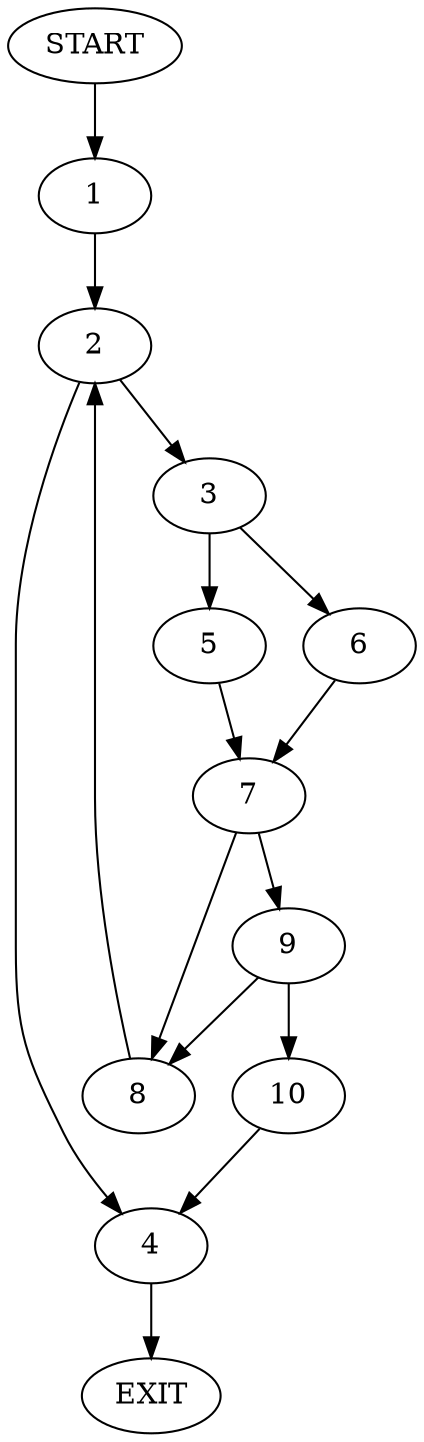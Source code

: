 digraph {
0 [label="START"];
1;
2;
3;
4;
5;
6;
7;
8;
9;
10;
11 [label="EXIT"];
0 -> 1;
1 -> 2;
2 -> 3;
2 -> 4;
3 -> 5;
3 -> 6;
4 -> 11;
5 -> 7;
6 -> 7;
7 -> 8;
7 -> 9;
8 -> 2;
9 -> 8;
9 -> 10;
10 -> 4;
}